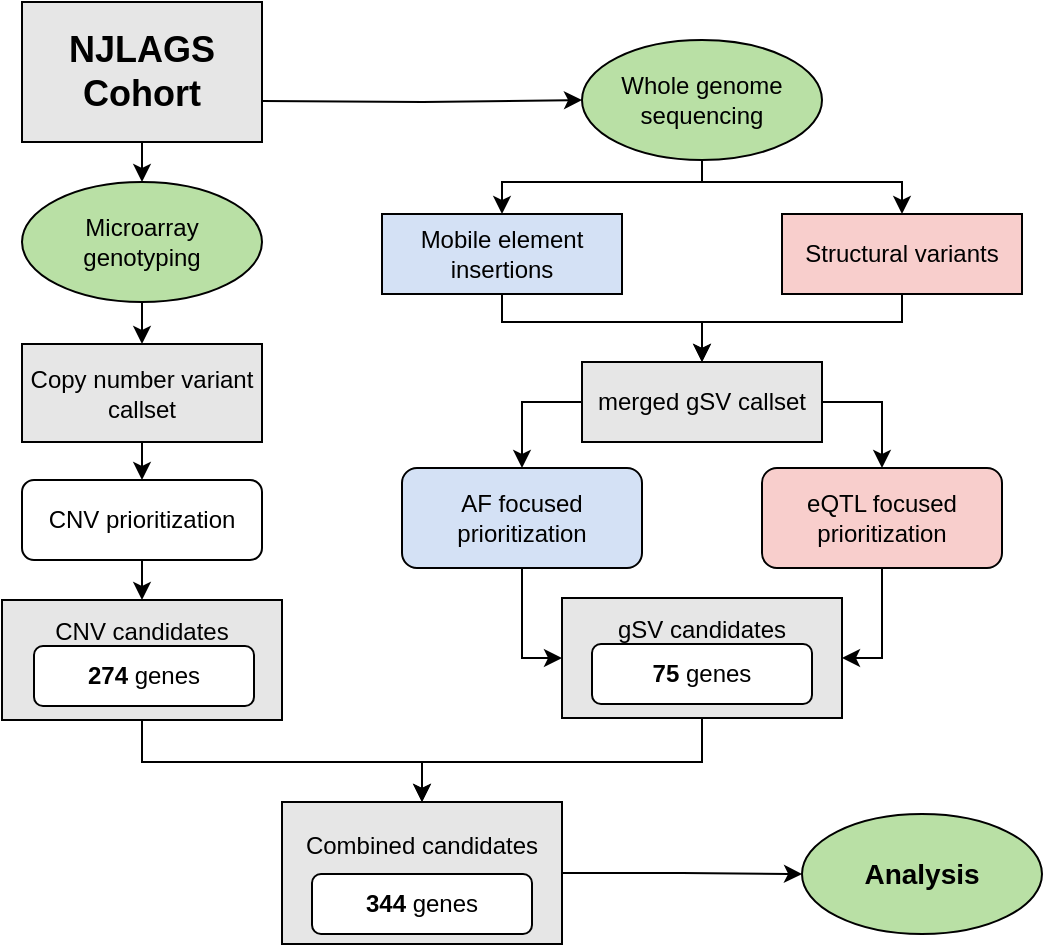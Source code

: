 <mxfile version="21.5.0" type="github">
  <diagram id="C5RBs43oDa-KdzZeNtuy" name="Page-1">
    <mxGraphModel dx="875" dy="431" grid="1" gridSize="10" guides="1" tooltips="1" connect="1" arrows="1" fold="1" page="1" pageScale="1" pageWidth="827" pageHeight="1169" math="0" shadow="0">
      <root>
        <mxCell id="WIyWlLk6GJQsqaUBKTNV-0" />
        <mxCell id="WIyWlLk6GJQsqaUBKTNV-1" parent="WIyWlLk6GJQsqaUBKTNV-0" />
        <mxCell id="5jc6JVskAi0j-pt9OFvf-29" style="edgeStyle=orthogonalEdgeStyle;rounded=0;orthogonalLoop=1;jettySize=auto;html=1;exitX=0.5;exitY=1;exitDx=0;exitDy=0;entryX=0.5;entryY=0;entryDx=0;entryDy=0;" edge="1" parent="WIyWlLk6GJQsqaUBKTNV-1" source="5jc6JVskAi0j-pt9OFvf-0" target="5jc6JVskAi0j-pt9OFvf-4">
          <mxGeometry relative="1" as="geometry" />
        </mxCell>
        <mxCell id="5jc6JVskAi0j-pt9OFvf-34" style="edgeStyle=orthogonalEdgeStyle;rounded=0;orthogonalLoop=1;jettySize=auto;html=1;exitX=1;exitY=0.75;exitDx=0;exitDy=0;entryX=0;entryY=0.5;entryDx=0;entryDy=0;" edge="1" parent="WIyWlLk6GJQsqaUBKTNV-1">
          <mxGeometry relative="1" as="geometry">
            <mxPoint x="160" y="79.5" as="sourcePoint" />
            <mxPoint x="320" y="79" as="targetPoint" />
          </mxGeometry>
        </mxCell>
        <mxCell id="5jc6JVskAi0j-pt9OFvf-0" value="&lt;font style=&quot;font-size: 18px;&quot;&gt;&lt;b&gt;NJLAGS Cohort&lt;/b&gt;&lt;/font&gt;" style="rounded=0;whiteSpace=wrap;html=1;fillColor=#E6E6E6;" vertex="1" parent="WIyWlLk6GJQsqaUBKTNV-1">
          <mxGeometry x="40" y="30" width="120" height="70" as="geometry" />
        </mxCell>
        <mxCell id="5jc6JVskAi0j-pt9OFvf-30" style="edgeStyle=orthogonalEdgeStyle;rounded=0;orthogonalLoop=1;jettySize=auto;html=1;exitX=0.5;exitY=1;exitDx=0;exitDy=0;entryX=0.5;entryY=0;entryDx=0;entryDy=0;" edge="1" parent="WIyWlLk6GJQsqaUBKTNV-1" source="5jc6JVskAi0j-pt9OFvf-4" target="5jc6JVskAi0j-pt9OFvf-13">
          <mxGeometry relative="1" as="geometry" />
        </mxCell>
        <mxCell id="5jc6JVskAi0j-pt9OFvf-4" value="Microarray genotyping" style="ellipse;whiteSpace=wrap;html=1;fillColor=#B9E0A5;" vertex="1" parent="WIyWlLk6GJQsqaUBKTNV-1">
          <mxGeometry x="40" y="120" width="120" height="60" as="geometry" />
        </mxCell>
        <mxCell id="5jc6JVskAi0j-pt9OFvf-35" style="edgeStyle=orthogonalEdgeStyle;rounded=0;orthogonalLoop=1;jettySize=auto;html=1;entryX=0.5;entryY=0;entryDx=0;entryDy=0;" edge="1" parent="WIyWlLk6GJQsqaUBKTNV-1" target="5jc6JVskAi0j-pt9OFvf-9">
          <mxGeometry relative="1" as="geometry">
            <mxPoint x="380" y="112" as="sourcePoint" />
            <Array as="points">
              <mxPoint x="380" y="120" />
              <mxPoint x="280" y="120" />
            </Array>
          </mxGeometry>
        </mxCell>
        <mxCell id="5jc6JVskAi0j-pt9OFvf-36" style="edgeStyle=orthogonalEdgeStyle;rounded=0;orthogonalLoop=1;jettySize=auto;html=1;exitX=0.5;exitY=1;exitDx=0;exitDy=0;entryX=0.5;entryY=0;entryDx=0;entryDy=0;" edge="1" parent="WIyWlLk6GJQsqaUBKTNV-1" source="5jc6JVskAi0j-pt9OFvf-5" target="5jc6JVskAi0j-pt9OFvf-10">
          <mxGeometry relative="1" as="geometry">
            <Array as="points">
              <mxPoint x="380" y="120" />
              <mxPoint x="480" y="120" />
            </Array>
          </mxGeometry>
        </mxCell>
        <mxCell id="5jc6JVskAi0j-pt9OFvf-5" value="Whole genome sequencing" style="ellipse;whiteSpace=wrap;html=1;fillColor=#B9E0A5;" vertex="1" parent="WIyWlLk6GJQsqaUBKTNV-1">
          <mxGeometry x="320" y="49" width="120" height="60" as="geometry" />
        </mxCell>
        <mxCell id="5jc6JVskAi0j-pt9OFvf-37" style="edgeStyle=orthogonalEdgeStyle;rounded=0;orthogonalLoop=1;jettySize=auto;html=1;exitX=0.5;exitY=1;exitDx=0;exitDy=0;entryX=0.5;entryY=0;entryDx=0;entryDy=0;" edge="1" parent="WIyWlLk6GJQsqaUBKTNV-1" source="5jc6JVskAi0j-pt9OFvf-9" target="5jc6JVskAi0j-pt9OFvf-11">
          <mxGeometry relative="1" as="geometry">
            <Array as="points">
              <mxPoint x="280" y="190" />
              <mxPoint x="380" y="190" />
            </Array>
          </mxGeometry>
        </mxCell>
        <mxCell id="5jc6JVskAi0j-pt9OFvf-9" value="Mobile element insertions" style="rounded=0;whiteSpace=wrap;html=1;fillColor=#D4E1F5;" vertex="1" parent="WIyWlLk6GJQsqaUBKTNV-1">
          <mxGeometry x="220" y="136" width="120" height="40" as="geometry" />
        </mxCell>
        <mxCell id="5jc6JVskAi0j-pt9OFvf-40" style="edgeStyle=orthogonalEdgeStyle;rounded=0;orthogonalLoop=1;jettySize=auto;html=1;exitX=0.5;exitY=1;exitDx=0;exitDy=0;entryX=0.5;entryY=0;entryDx=0;entryDy=0;" edge="1" parent="WIyWlLk6GJQsqaUBKTNV-1" source="5jc6JVskAi0j-pt9OFvf-10" target="5jc6JVskAi0j-pt9OFvf-11">
          <mxGeometry relative="1" as="geometry">
            <Array as="points">
              <mxPoint x="480" y="190" />
              <mxPoint x="380" y="190" />
            </Array>
          </mxGeometry>
        </mxCell>
        <mxCell id="5jc6JVskAi0j-pt9OFvf-10" value="Structural variants" style="rounded=0;whiteSpace=wrap;html=1;fillColor=#F8CECC;" vertex="1" parent="WIyWlLk6GJQsqaUBKTNV-1">
          <mxGeometry x="420" y="136" width="120" height="40" as="geometry" />
        </mxCell>
        <mxCell id="5jc6JVskAi0j-pt9OFvf-41" style="edgeStyle=orthogonalEdgeStyle;rounded=0;orthogonalLoop=1;jettySize=auto;html=1;exitX=0;exitY=0.5;exitDx=0;exitDy=0;entryX=0.5;entryY=0;entryDx=0;entryDy=0;" edge="1" parent="WIyWlLk6GJQsqaUBKTNV-1" source="5jc6JVskAi0j-pt9OFvf-11" target="5jc6JVskAi0j-pt9OFvf-15">
          <mxGeometry relative="1" as="geometry" />
        </mxCell>
        <mxCell id="5jc6JVskAi0j-pt9OFvf-42" style="edgeStyle=orthogonalEdgeStyle;rounded=0;orthogonalLoop=1;jettySize=auto;html=1;exitX=1;exitY=0.5;exitDx=0;exitDy=0;entryX=0.5;entryY=0;entryDx=0;entryDy=0;" edge="1" parent="WIyWlLk6GJQsqaUBKTNV-1" source="5jc6JVskAi0j-pt9OFvf-11" target="5jc6JVskAi0j-pt9OFvf-16">
          <mxGeometry relative="1" as="geometry" />
        </mxCell>
        <mxCell id="5jc6JVskAi0j-pt9OFvf-11" value="merged gSV callset" style="rounded=0;whiteSpace=wrap;html=1;fillColor=#E6E6E6;" vertex="1" parent="WIyWlLk6GJQsqaUBKTNV-1">
          <mxGeometry x="320" y="210" width="120" height="40" as="geometry" />
        </mxCell>
        <mxCell id="5jc6JVskAi0j-pt9OFvf-31" style="edgeStyle=orthogonalEdgeStyle;rounded=0;orthogonalLoop=1;jettySize=auto;html=1;exitX=0.5;exitY=1;exitDx=0;exitDy=0;entryX=0.5;entryY=0;entryDx=0;entryDy=0;" edge="1" parent="WIyWlLk6GJQsqaUBKTNV-1" source="5jc6JVskAi0j-pt9OFvf-13" target="5jc6JVskAi0j-pt9OFvf-14">
          <mxGeometry relative="1" as="geometry" />
        </mxCell>
        <mxCell id="5jc6JVskAi0j-pt9OFvf-13" value="Copy number variant callset" style="rounded=0;whiteSpace=wrap;html=1;fillColor=#E6E6E6;" vertex="1" parent="WIyWlLk6GJQsqaUBKTNV-1">
          <mxGeometry x="40" y="201" width="120" height="49" as="geometry" />
        </mxCell>
        <mxCell id="5jc6JVskAi0j-pt9OFvf-32" style="edgeStyle=orthogonalEdgeStyle;rounded=0;orthogonalLoop=1;jettySize=auto;html=1;exitX=0.5;exitY=1;exitDx=0;exitDy=0;entryX=0.5;entryY=0;entryDx=0;entryDy=0;" edge="1" parent="WIyWlLk6GJQsqaUBKTNV-1" source="5jc6JVskAi0j-pt9OFvf-14" target="5jc6JVskAi0j-pt9OFvf-18">
          <mxGeometry relative="1" as="geometry" />
        </mxCell>
        <mxCell id="5jc6JVskAi0j-pt9OFvf-14" value="&lt;div&gt;CNV prioritization&lt;/div&gt;" style="rounded=1;whiteSpace=wrap;html=1;" vertex="1" parent="WIyWlLk6GJQsqaUBKTNV-1">
          <mxGeometry x="40" y="269" width="120" height="40" as="geometry" />
        </mxCell>
        <mxCell id="5jc6JVskAi0j-pt9OFvf-43" style="edgeStyle=orthogonalEdgeStyle;rounded=0;orthogonalLoop=1;jettySize=auto;html=1;exitX=0.5;exitY=1;exitDx=0;exitDy=0;entryX=0;entryY=0.5;entryDx=0;entryDy=0;" edge="1" parent="WIyWlLk6GJQsqaUBKTNV-1" source="5jc6JVskAi0j-pt9OFvf-15" target="5jc6JVskAi0j-pt9OFvf-19">
          <mxGeometry relative="1" as="geometry" />
        </mxCell>
        <mxCell id="5jc6JVskAi0j-pt9OFvf-15" value="AF focused prioritization" style="rounded=1;whiteSpace=wrap;html=1;fillColor=#D4E1F5;" vertex="1" parent="WIyWlLk6GJQsqaUBKTNV-1">
          <mxGeometry x="230" y="263" width="120" height="50" as="geometry" />
        </mxCell>
        <mxCell id="5jc6JVskAi0j-pt9OFvf-44" style="edgeStyle=orthogonalEdgeStyle;rounded=0;orthogonalLoop=1;jettySize=auto;html=1;exitX=0.5;exitY=1;exitDx=0;exitDy=0;entryX=1;entryY=0.5;entryDx=0;entryDy=0;" edge="1" parent="WIyWlLk6GJQsqaUBKTNV-1" source="5jc6JVskAi0j-pt9OFvf-16" target="5jc6JVskAi0j-pt9OFvf-19">
          <mxGeometry relative="1" as="geometry" />
        </mxCell>
        <mxCell id="5jc6JVskAi0j-pt9OFvf-16" value="eQTL focused prioritization" style="rounded=1;whiteSpace=wrap;html=1;fillColor=#F8CECC;" vertex="1" parent="WIyWlLk6GJQsqaUBKTNV-1">
          <mxGeometry x="410" y="263" width="120" height="50" as="geometry" />
        </mxCell>
        <mxCell id="5jc6JVskAi0j-pt9OFvf-45" style="edgeStyle=orthogonalEdgeStyle;rounded=0;orthogonalLoop=1;jettySize=auto;html=1;exitX=0.5;exitY=1;exitDx=0;exitDy=0;entryX=0.5;entryY=0;entryDx=0;entryDy=0;" edge="1" parent="WIyWlLk6GJQsqaUBKTNV-1" source="5jc6JVskAi0j-pt9OFvf-18" target="5jc6JVskAi0j-pt9OFvf-20">
          <mxGeometry relative="1" as="geometry">
            <Array as="points">
              <mxPoint x="100" y="410" />
              <mxPoint x="240" y="410" />
            </Array>
          </mxGeometry>
        </mxCell>
        <mxCell id="5jc6JVskAi0j-pt9OFvf-18" value="&lt;div&gt;CNV candidates&lt;br&gt;&lt;/div&gt;&lt;div&gt;&lt;br&gt;&lt;/div&gt;&lt;div&gt;&amp;nbsp;&lt;br&gt;&lt;/div&gt;" style="rounded=0;whiteSpace=wrap;html=1;fillColor=#E6E6E6;" vertex="1" parent="WIyWlLk6GJQsqaUBKTNV-1">
          <mxGeometry x="30" y="329" width="140" height="60" as="geometry" />
        </mxCell>
        <mxCell id="5jc6JVskAi0j-pt9OFvf-46" style="edgeStyle=orthogonalEdgeStyle;rounded=0;orthogonalLoop=1;jettySize=auto;html=1;exitX=0.5;exitY=1;exitDx=0;exitDy=0;entryX=0.5;entryY=0;entryDx=0;entryDy=0;" edge="1" parent="WIyWlLk6GJQsqaUBKTNV-1" source="5jc6JVskAi0j-pt9OFvf-19" target="5jc6JVskAi0j-pt9OFvf-20">
          <mxGeometry relative="1" as="geometry">
            <Array as="points">
              <mxPoint x="380" y="410" />
              <mxPoint x="240" y="410" />
            </Array>
          </mxGeometry>
        </mxCell>
        <mxCell id="5jc6JVskAi0j-pt9OFvf-19" value="&lt;div&gt;gSV candidates&lt;br&gt;&lt;/div&gt;&lt;div&gt;&amp;nbsp;&lt;br&gt;&lt;/div&gt;&amp;nbsp;" style="rounded=0;whiteSpace=wrap;html=1;fillColor=#E6E6E6;" vertex="1" parent="WIyWlLk6GJQsqaUBKTNV-1">
          <mxGeometry x="310" y="328" width="140" height="60" as="geometry" />
        </mxCell>
        <mxCell id="5jc6JVskAi0j-pt9OFvf-56" style="edgeStyle=orthogonalEdgeStyle;rounded=0;orthogonalLoop=1;jettySize=auto;html=1;exitX=1;exitY=0.5;exitDx=0;exitDy=0;entryX=0;entryY=0.5;entryDx=0;entryDy=0;" edge="1" parent="WIyWlLk6GJQsqaUBKTNV-1" source="5jc6JVskAi0j-pt9OFvf-20" target="5jc6JVskAi0j-pt9OFvf-24">
          <mxGeometry relative="1" as="geometry" />
        </mxCell>
        <mxCell id="5jc6JVskAi0j-pt9OFvf-20" value="&lt;div&gt;Combined candidates&lt;br&gt;&lt;/div&gt;&lt;div&gt;&lt;br&gt;&lt;/div&gt;&lt;div&gt;&lt;br&gt;&lt;/div&gt;" style="rounded=0;whiteSpace=wrap;html=1;fillColor=#E6E6E6;" vertex="1" parent="WIyWlLk6GJQsqaUBKTNV-1">
          <mxGeometry x="170" y="430" width="140" height="71" as="geometry" />
        </mxCell>
        <mxCell id="5jc6JVskAi0j-pt9OFvf-24" value="&lt;font style=&quot;font-size: 14px;&quot;&gt;&lt;b&gt;Analysis&lt;/b&gt;&lt;/font&gt;" style="ellipse;whiteSpace=wrap;html=1;fillColor=#B9E0A5;" vertex="1" parent="WIyWlLk6GJQsqaUBKTNV-1">
          <mxGeometry x="430" y="436" width="120" height="60" as="geometry" />
        </mxCell>
        <mxCell id="5jc6JVskAi0j-pt9OFvf-50" value="&lt;b&gt;274&lt;/b&gt; genes" style="rounded=1;whiteSpace=wrap;html=1;" vertex="1" parent="WIyWlLk6GJQsqaUBKTNV-1">
          <mxGeometry x="46" y="352" width="110" height="30" as="geometry" />
        </mxCell>
        <mxCell id="5jc6JVskAi0j-pt9OFvf-51" value="&lt;b&gt;75&lt;/b&gt; genes" style="rounded=1;whiteSpace=wrap;html=1;" vertex="1" parent="WIyWlLk6GJQsqaUBKTNV-1">
          <mxGeometry x="325" y="351" width="110" height="30" as="geometry" />
        </mxCell>
        <mxCell id="5jc6JVskAi0j-pt9OFvf-52" value="&lt;b&gt;344&lt;/b&gt; genes" style="rounded=1;whiteSpace=wrap;html=1;" vertex="1" parent="WIyWlLk6GJQsqaUBKTNV-1">
          <mxGeometry x="185" y="466" width="110" height="30" as="geometry" />
        </mxCell>
      </root>
    </mxGraphModel>
  </diagram>
</mxfile>

